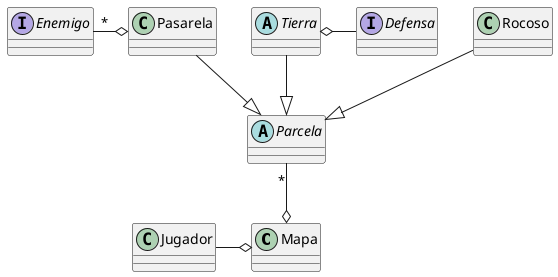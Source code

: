 @startuml

class Mapa {}
abstract Parcela {}
interface Defensa {}
interface Enemigo {}
abstract Tierra {}
class Rocoso {}
class Pasarela {}
class Jugador{}


Parcela "*" --o Mapa

Enemigo "*" -o Pasarela
Tierra o- Defensa

Rocoso --|> Parcela
Pasarela --|> Parcela
Tierra --|> Parcela

Jugador -o Mapa
@enduml